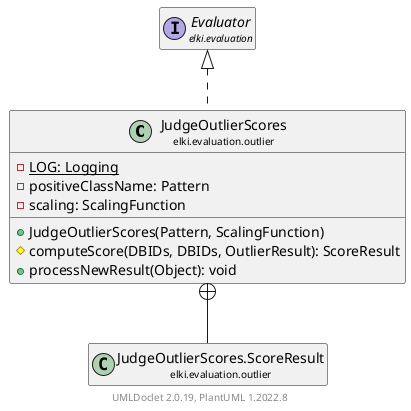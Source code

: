 @startuml
    remove .*\.(Instance|Par|Parameterizer|Factory)$
    set namespaceSeparator none
    hide empty fields
    hide empty methods

    class "<size:14>JudgeOutlierScores\n<size:10>elki.evaluation.outlier" as elki.evaluation.outlier.JudgeOutlierScores [[JudgeOutlierScores.html]] {
        {static} -LOG: Logging
        -positiveClassName: Pattern
        -scaling: ScalingFunction
        +JudgeOutlierScores(Pattern, ScalingFunction)
        #computeScore(DBIDs, DBIDs, OutlierResult): ScoreResult
        +processNewResult(Object): void
    }

    interface "<size:14>Evaluator\n<size:10>elki.evaluation" as elki.evaluation.Evaluator [[../Evaluator.html]]
    class "<size:14>JudgeOutlierScores.ScoreResult\n<size:10>elki.evaluation.outlier" as elki.evaluation.outlier.JudgeOutlierScores.ScoreResult [[JudgeOutlierScores.ScoreResult.html]]
    class "<size:14>JudgeOutlierScores.Par\n<size:10>elki.evaluation.outlier" as elki.evaluation.outlier.JudgeOutlierScores.Par [[JudgeOutlierScores.Par.html]]

    elki.evaluation.Evaluator <|.. elki.evaluation.outlier.JudgeOutlierScores
    elki.evaluation.outlier.JudgeOutlierScores +-- elki.evaluation.outlier.JudgeOutlierScores.ScoreResult
    elki.evaluation.outlier.JudgeOutlierScores +-- elki.evaluation.outlier.JudgeOutlierScores.Par

    center footer UMLDoclet 2.0.19, PlantUML 1.2022.8
@enduml
